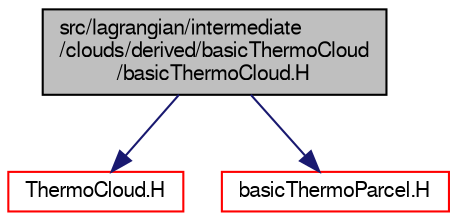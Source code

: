 digraph "src/lagrangian/intermediate/clouds/derived/basicThermoCloud/basicThermoCloud.H"
{
  bgcolor="transparent";
  edge [fontname="FreeSans",fontsize="10",labelfontname="FreeSans",labelfontsize="10"];
  node [fontname="FreeSans",fontsize="10",shape=record];
  Node0 [label="src/lagrangian/intermediate\l/clouds/derived/basicThermoCloud\l/basicThermoCloud.H",height=0.2,width=0.4,color="black", fillcolor="grey75", style="filled", fontcolor="black"];
  Node0 -> Node1 [color="midnightblue",fontsize="10",style="solid",fontname="FreeSans"];
  Node1 [label="ThermoCloud.H",height=0.2,width=0.4,color="red",URL="$a05237.html"];
  Node0 -> Node414 [color="midnightblue",fontsize="10",style="solid",fontname="FreeSans"];
  Node414 [label="basicThermoParcel.H",height=0.2,width=0.4,color="red",URL="$a05315.html"];
}
